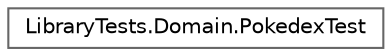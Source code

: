 digraph "Graphical Class Hierarchy"
{
 // INTERACTIVE_SVG=YES
 // LATEX_PDF_SIZE
  bgcolor="transparent";
  edge [fontname=Helvetica,fontsize=10,labelfontname=Helvetica,labelfontsize=10];
  node [fontname=Helvetica,fontsize=10,shape=box,height=0.2,width=0.4];
  rankdir="LR";
  Node0 [id="Node000000",label="LibraryTests.Domain.PokedexTest",height=0.2,width=0.4,color="grey40", fillcolor="white", style="filled",URL="$classLibraryTests_1_1Domain_1_1PokedexTest.html",tooltip=" "];
}
